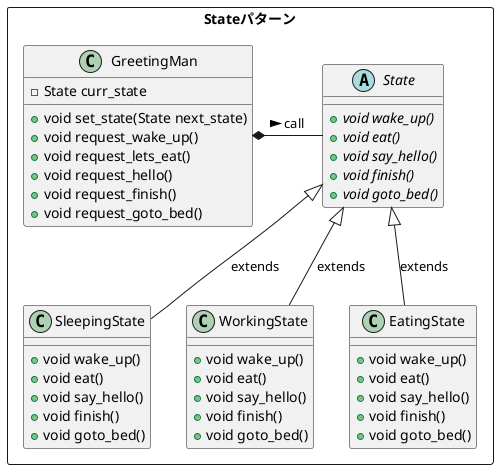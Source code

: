 @startuml Stateパターン

package Stateパターン <<Rectangle>> {
    class GreetingMan {
        - State curr_state
        + void set_state(State next_state)
        + void request_wake_up()
        + void request_lets_eat()
        + void request_hello()
        + void request_finish()
        + void request_goto_bed()
    }

    abstract class State {
        + {abstract} void wake_up()
        + {abstract} void eat()
        + {abstract} void say_hello()
        + {abstract} void finish()
        + {abstract} void goto_bed()
    }

    class SleepingState {
        + void wake_up()
        + void eat()
        + void say_hello()
        + void finish()
        + void goto_bed()
    }

    class WorkingState {
        + void wake_up()
        + void eat()
        + void say_hello()
        + void finish()
        + void goto_bed()
    }

    class EatingState {
        + void wake_up()
        + void eat()
        + void say_hello()
        + void finish()
        + void goto_bed()
    }
}

GreetingMan *- State : call >
State <|-- SleepingState : extends
State <|-- WorkingState : extends
State <|-- EatingState : extends

@enduml

@startuml Stateパターン_easy

package Stateパターン <<Rectangle>> {
    class GreetingMan {
    }

    abstract class State {
    }

    class SleepingState {
    }

    class WorkingState {
    }

    class EatingState {
    }
}

GreetingMan *- State : call >
State <|-- SleepingState : extends
State <|-- WorkingState : extends
State <|-- EatingState : extends

@enduml
